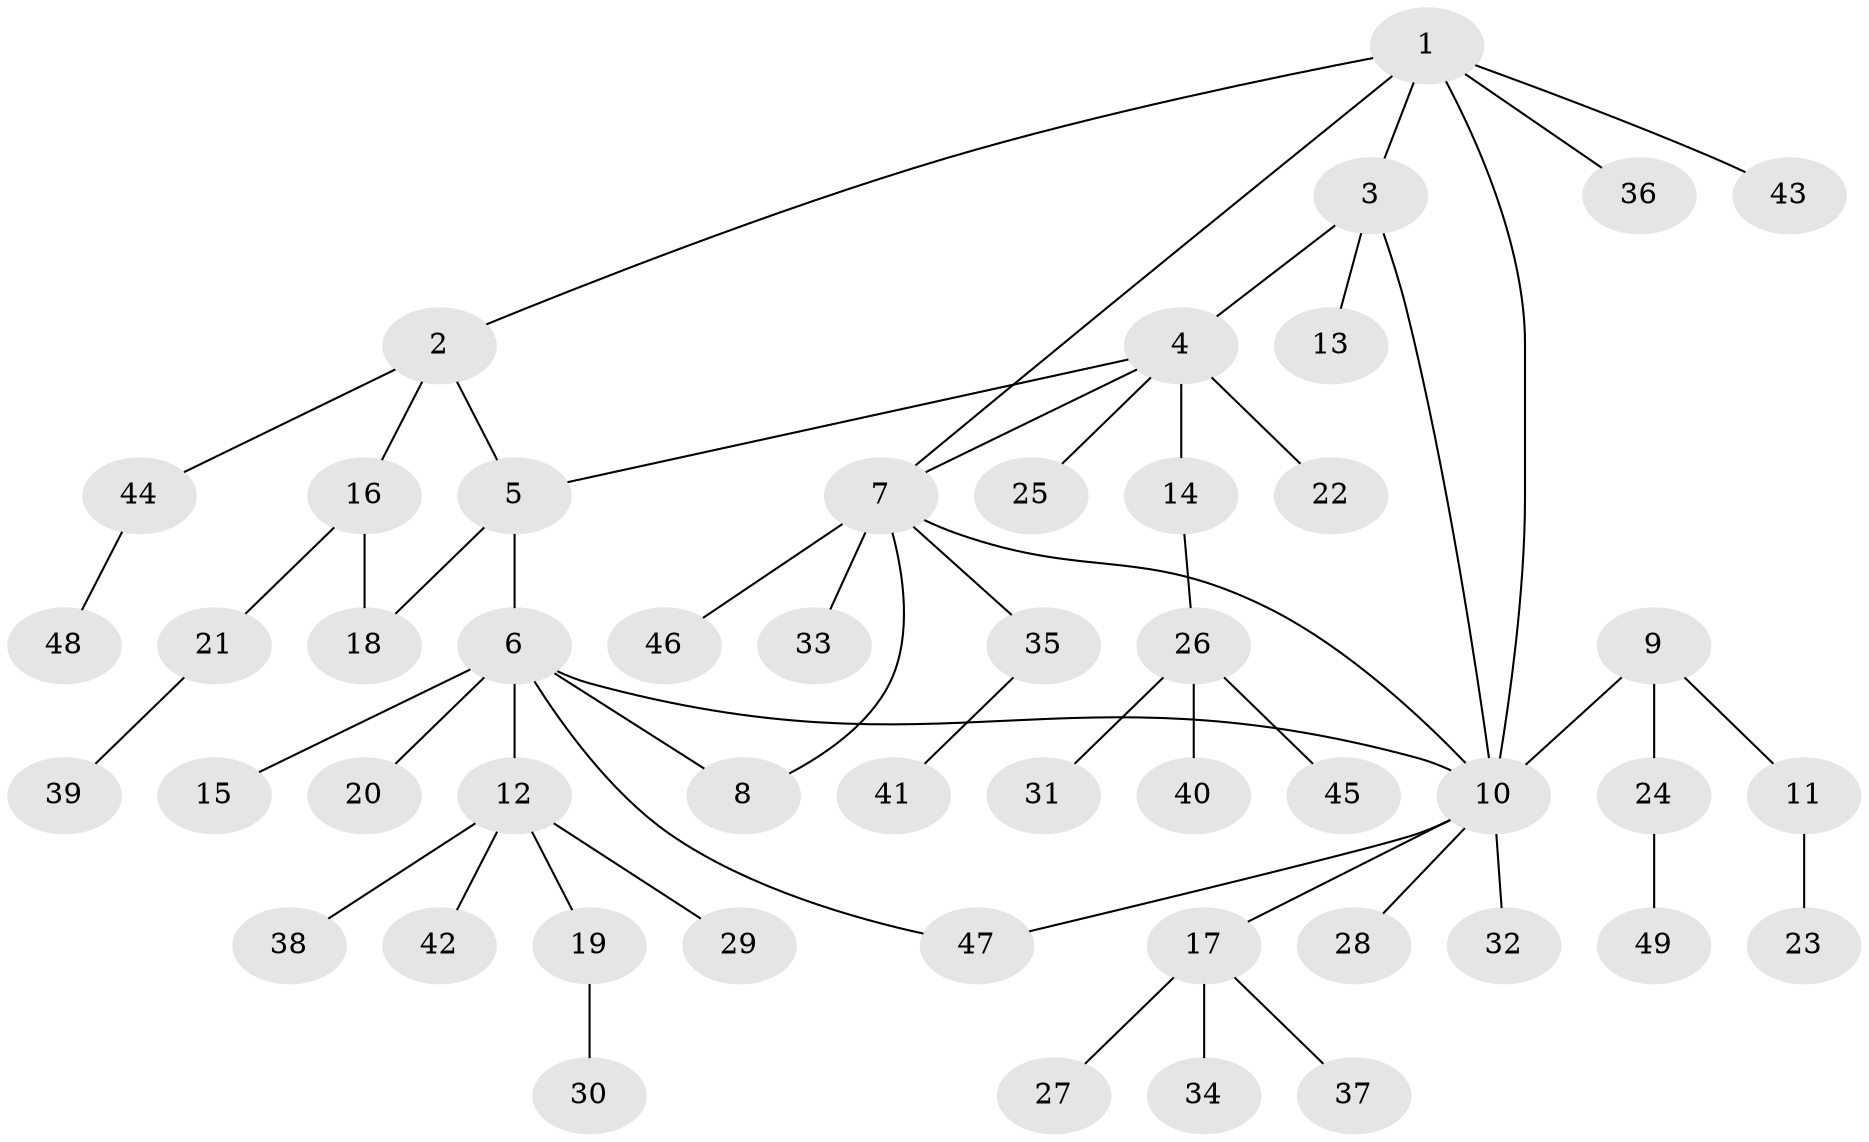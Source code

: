 // Generated by graph-tools (version 1.1) at 2025/37/03/09/25 02:37:35]
// undirected, 49 vertices, 56 edges
graph export_dot {
graph [start="1"]
  node [color=gray90,style=filled];
  1;
  2;
  3;
  4;
  5;
  6;
  7;
  8;
  9;
  10;
  11;
  12;
  13;
  14;
  15;
  16;
  17;
  18;
  19;
  20;
  21;
  22;
  23;
  24;
  25;
  26;
  27;
  28;
  29;
  30;
  31;
  32;
  33;
  34;
  35;
  36;
  37;
  38;
  39;
  40;
  41;
  42;
  43;
  44;
  45;
  46;
  47;
  48;
  49;
  1 -- 2;
  1 -- 3;
  1 -- 7;
  1 -- 10;
  1 -- 36;
  1 -- 43;
  2 -- 5;
  2 -- 16;
  2 -- 44;
  3 -- 4;
  3 -- 10;
  3 -- 13;
  4 -- 5;
  4 -- 7;
  4 -- 14;
  4 -- 22;
  4 -- 25;
  5 -- 6;
  5 -- 18;
  6 -- 8;
  6 -- 10;
  6 -- 12;
  6 -- 15;
  6 -- 20;
  6 -- 47;
  7 -- 8;
  7 -- 10;
  7 -- 33;
  7 -- 35;
  7 -- 46;
  9 -- 10;
  9 -- 11;
  9 -- 24;
  10 -- 17;
  10 -- 28;
  10 -- 32;
  10 -- 47;
  11 -- 23;
  12 -- 19;
  12 -- 29;
  12 -- 38;
  12 -- 42;
  14 -- 26;
  16 -- 18;
  16 -- 21;
  17 -- 27;
  17 -- 34;
  17 -- 37;
  19 -- 30;
  21 -- 39;
  24 -- 49;
  26 -- 31;
  26 -- 40;
  26 -- 45;
  35 -- 41;
  44 -- 48;
}
